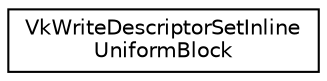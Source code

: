 digraph "Graphical Class Hierarchy"
{
 // LATEX_PDF_SIZE
  edge [fontname="Helvetica",fontsize="10",labelfontname="Helvetica",labelfontsize="10"];
  node [fontname="Helvetica",fontsize="10",shape=record];
  rankdir="LR";
  Node0 [label="VkWriteDescriptorSetInline\lUniformBlock",height=0.2,width=0.4,color="black", fillcolor="white", style="filled",URL="$structVkWriteDescriptorSetInlineUniformBlock.html",tooltip=" "];
}
